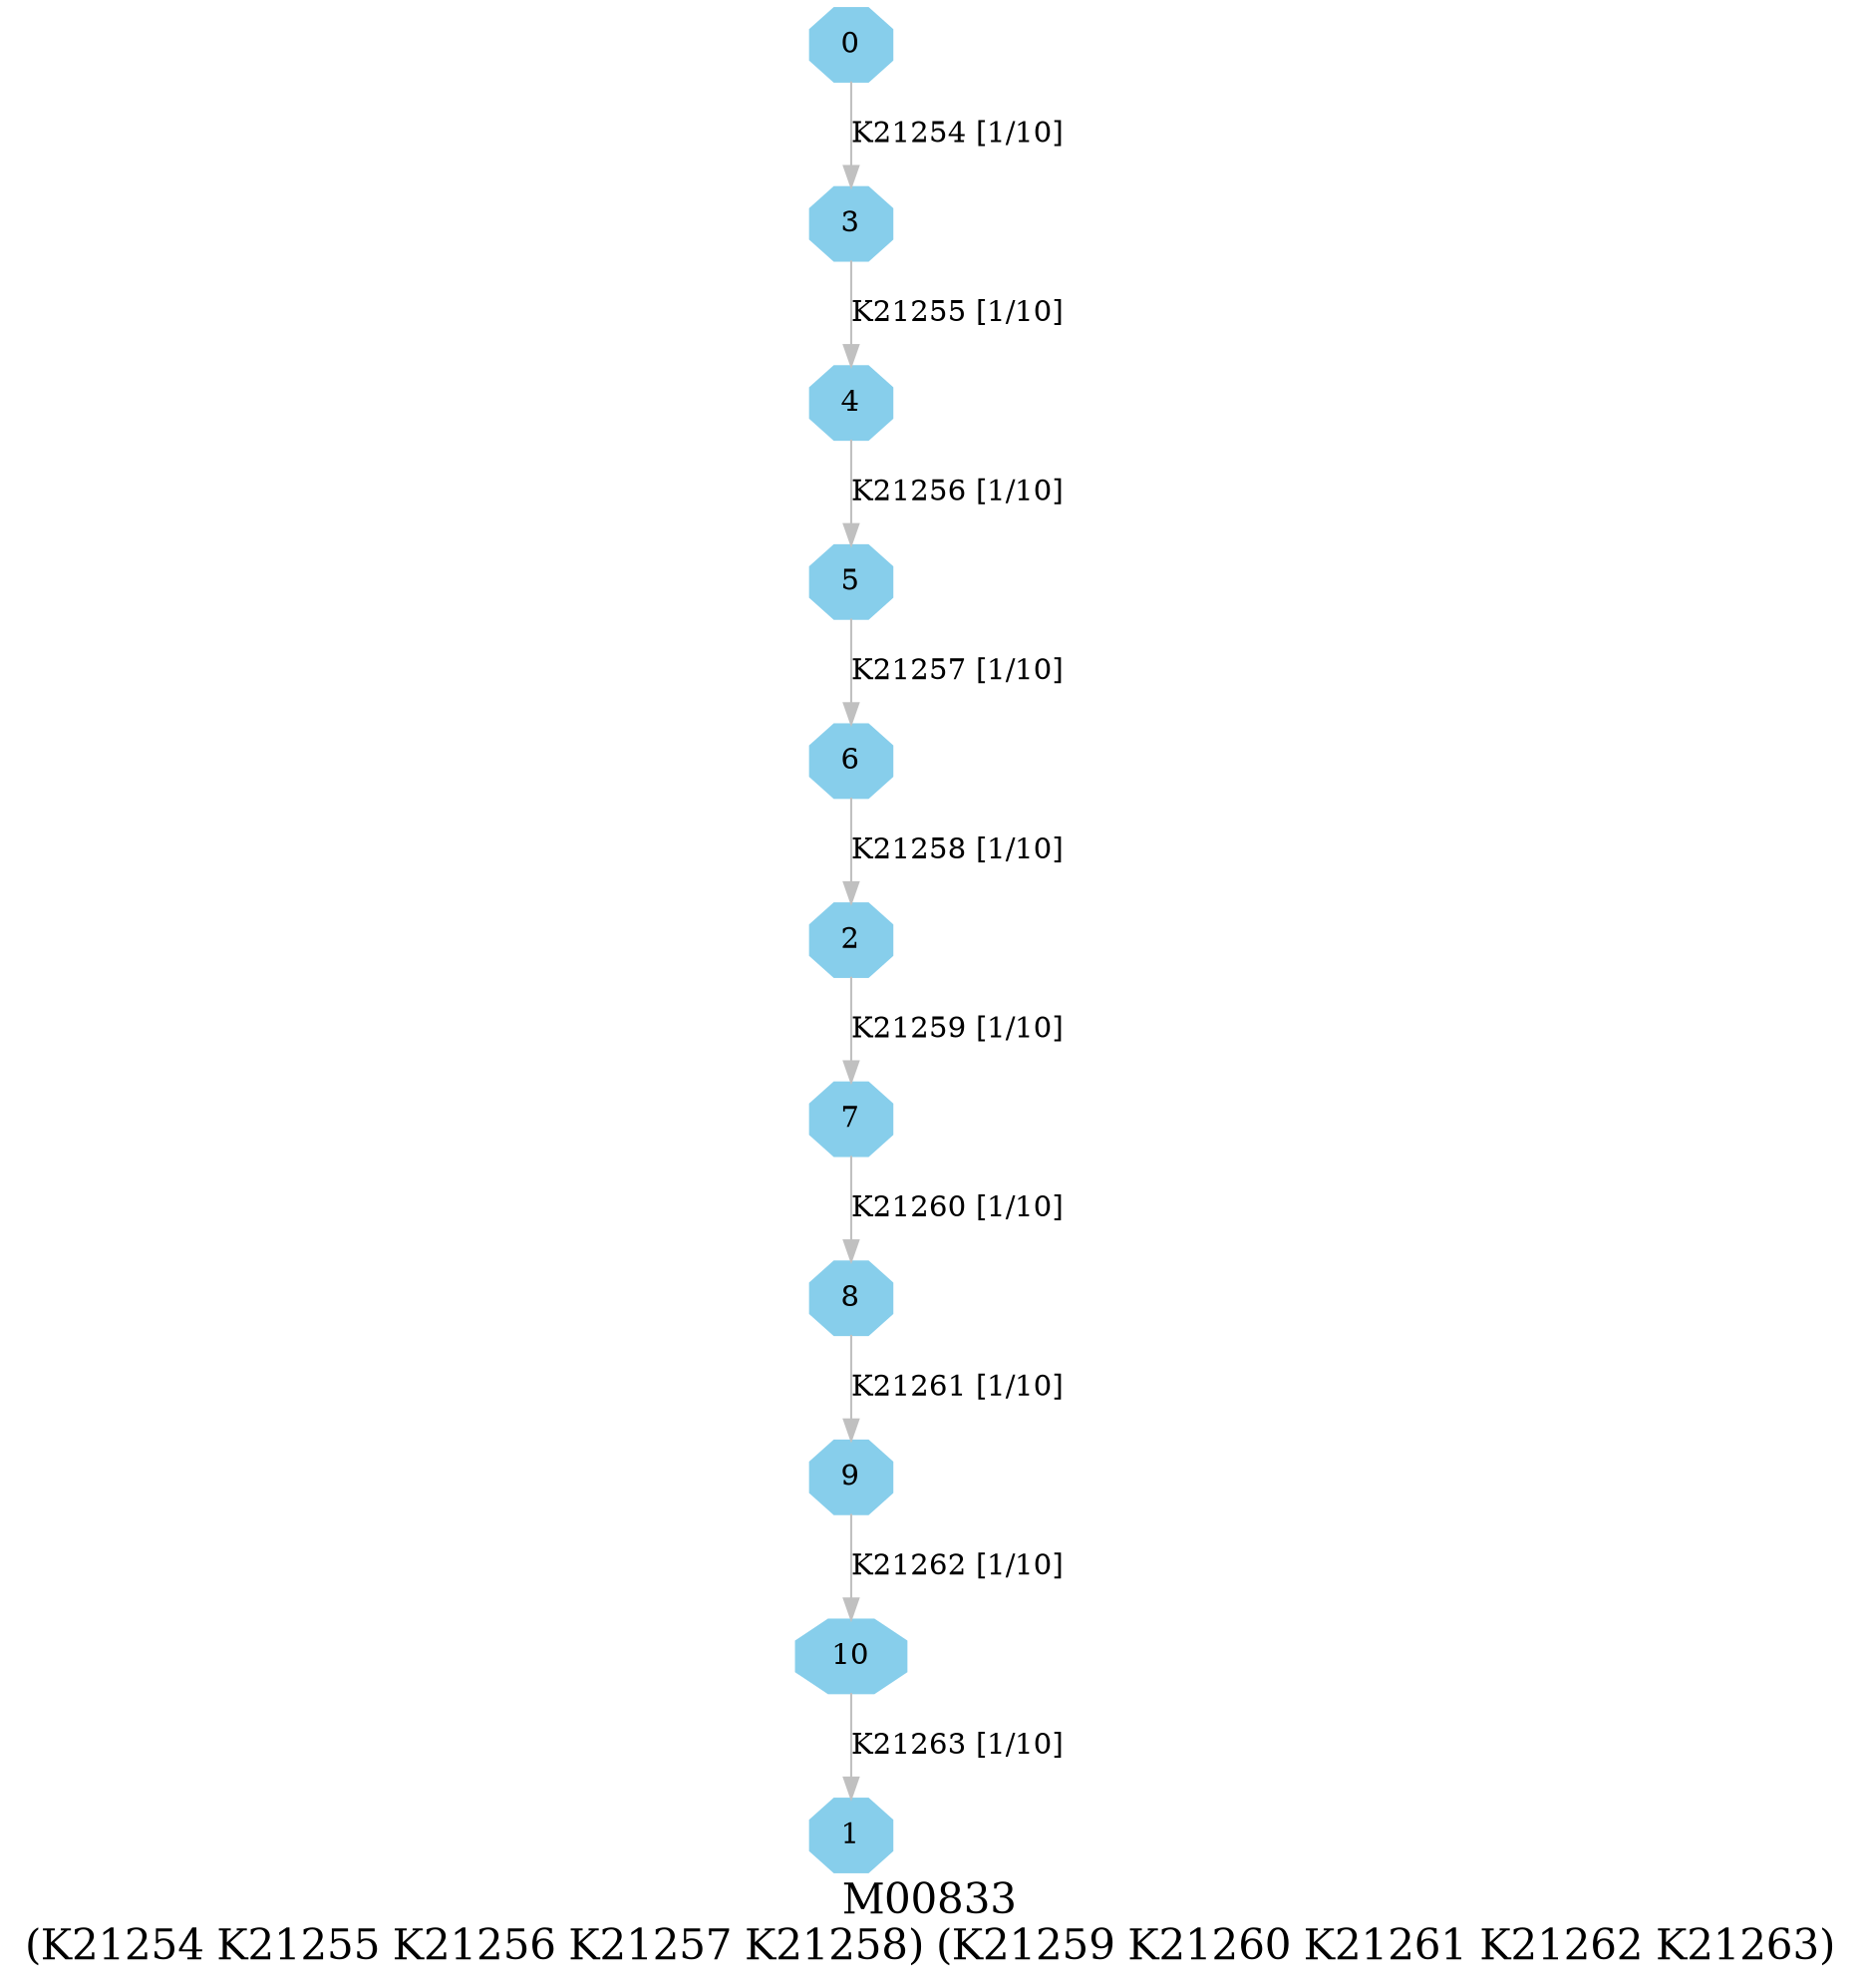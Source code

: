 digraph G {
graph [label="M00833
(K21254 K21255 K21256 K21257 K21258) (K21259 K21260 K21261 K21262 K21263)",fontsize=20];
node [shape=box,style=filled];
edge [len=3,color=grey];
{node [width=.3,height=.3,shape=octagon,style=filled,color=skyblue] 0 1 2 3 4 5 6 7 8 9 10 }
0 -> 3 [label="K21254 [1/10]"];
2 -> 7 [label="K21259 [1/10]"];
3 -> 4 [label="K21255 [1/10]"];
4 -> 5 [label="K21256 [1/10]"];
5 -> 6 [label="K21257 [1/10]"];
6 -> 2 [label="K21258 [1/10]"];
7 -> 8 [label="K21260 [1/10]"];
8 -> 9 [label="K21261 [1/10]"];
9 -> 10 [label="K21262 [1/10]"];
10 -> 1 [label="K21263 [1/10]"];
}